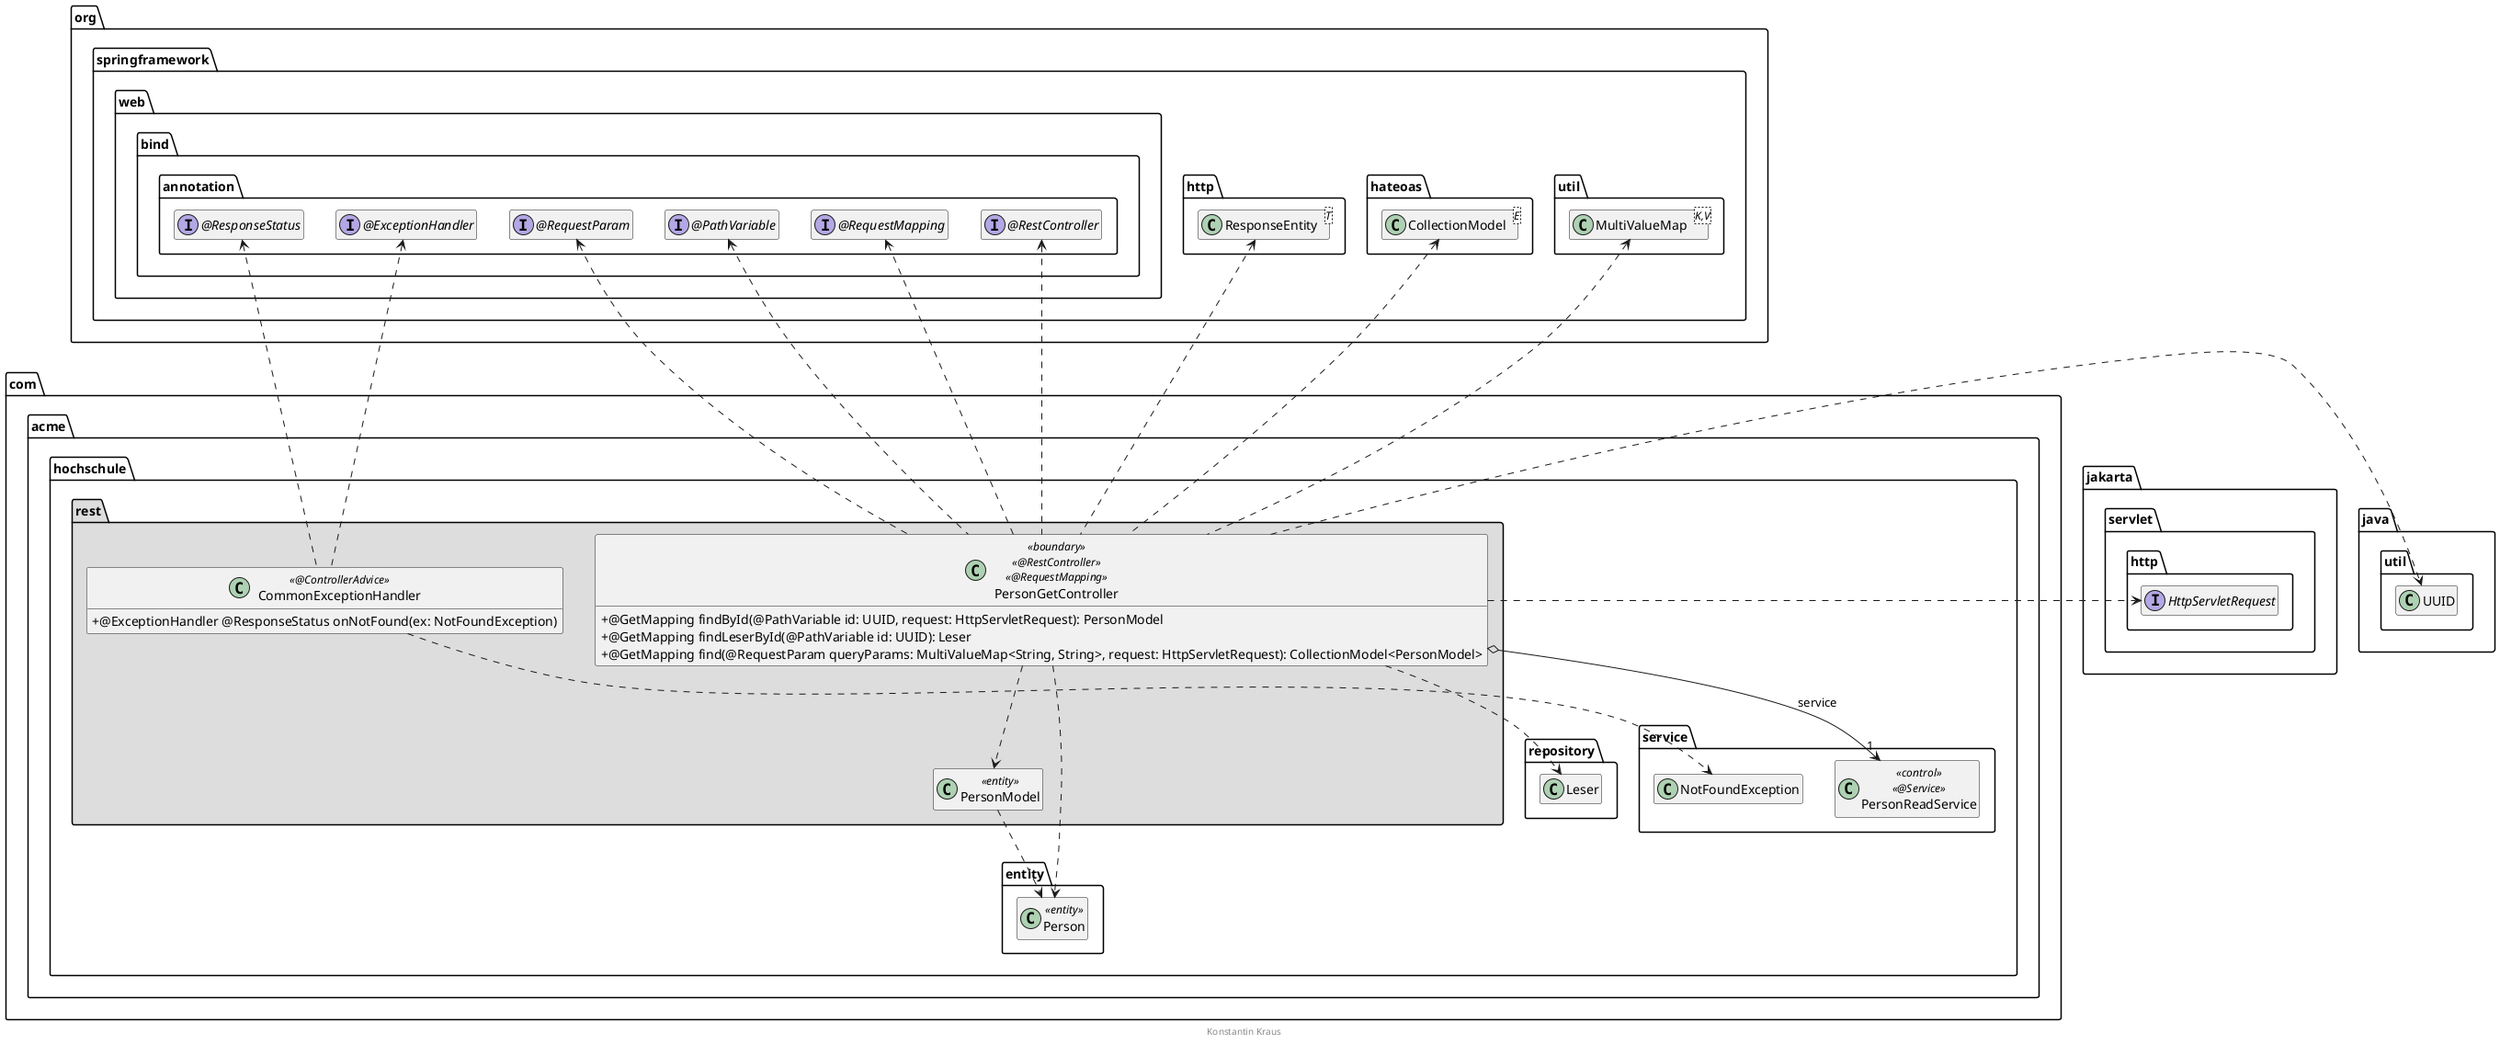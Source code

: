 @startuml PersonGetController

skinparam classAttributeIconSize 0

package jakarta.servlet.http {
    class HttpServletRequest
}

package org.springframework {
    package web.bind.annotation {
        interface "@RestController" as RestController
        interface "@RequestMapping" as RequestMapping
        interface "@PathVariable" as PathVariable
        interface "@RequestParam" as RequestParam
        interface "@ExceptionHandler" as ExceptionHandler
        interface "@ResponseStatus" as ResponseStatus
    }

    package http {
        class ResponseEntity<T>
    }
    package hateoas {
        class CollectionModel<E>
    }
    package util {
        class MultiValueMap<K,V>
    }
}

package jakarta.servlet.http {
    interface HttpServletRequest
}

package java.util {
    class UUID
}

package com.acme.hochschule {
    package entity {
        class Person << entity >>
    }

    package repository {
            class Leser
        }

    package service {
        class PersonReadService << control >> << @Service >>
        class NotFoundException
    }

    package rest #DDDDDD {
        class PersonModel <<entity>>

        class PersonGetController << boundary >> << @RestController >> << @RequestMapping >> {
            + @GetMapping findById(@PathVariable id: UUID, request: HttpServletRequest): PersonModel
            + @GetMapping findLeserById(@PathVariable id: UUID): Leser
            + @GetMapping find(@RequestParam queryParams: MultiValueMap<String, String>, request: HttpServletRequest): CollectionModel<PersonModel>
        }

        class CommonExceptionHandler << @ControllerAdvice >> {
            + @ExceptionHandler @ResponseStatus onNotFound(ex: NotFoundException)
        }

        PersonGetController o--> "1" PersonReadService : service
        PersonGetController ..> PersonModel
        PersonGetController ..> Person
        PersonGetController ..> Leser

        PersonGetController .up.> RestController
        PersonGetController .up.> RequestMapping
        PersonGetController .up.> PathVariable
        PersonGetController .up.> RequestParam
        PersonGetController .up.> ResponseEntity
        PersonGetController .up.> MultiValueMap
        PersonGetController .up.> CollectionModel
        PersonGetController .right.> HttpServletRequest

        CommonExceptionHandler .up.> ExceptionHandler
        CommonExceptionHandler .up.> ResponseStatus
        CommonExceptionHandler ..> NotFoundException

        PersonGetController .right.> UUID

        PersonModel ..> Person
    }
}

hide empty members

footer Konstantin Kraus

@enduml
